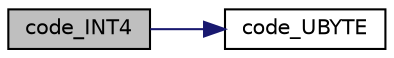 digraph "code_INT4"
{
  edge [fontname="Helvetica",fontsize="10",labelfontname="Helvetica",labelfontsize="10"];
  node [fontname="Helvetica",fontsize="10",shape=record];
  rankdir="LR";
  Node126 [label="code_INT4",height=0.2,width=0.4,color="black", fillcolor="grey75", style="filled", fontcolor="black"];
  Node126 -> Node127 [color="midnightblue",fontsize="10",style="solid",fontname="Helvetica"];
  Node127 [label="code_UBYTE",height=0.2,width=0.4,color="black", fillcolor="white", style="filled",URL="$d4/d74/util_8_c.html#ab19ac74b5d294f8f631cf9280c38dfd6"];
}
